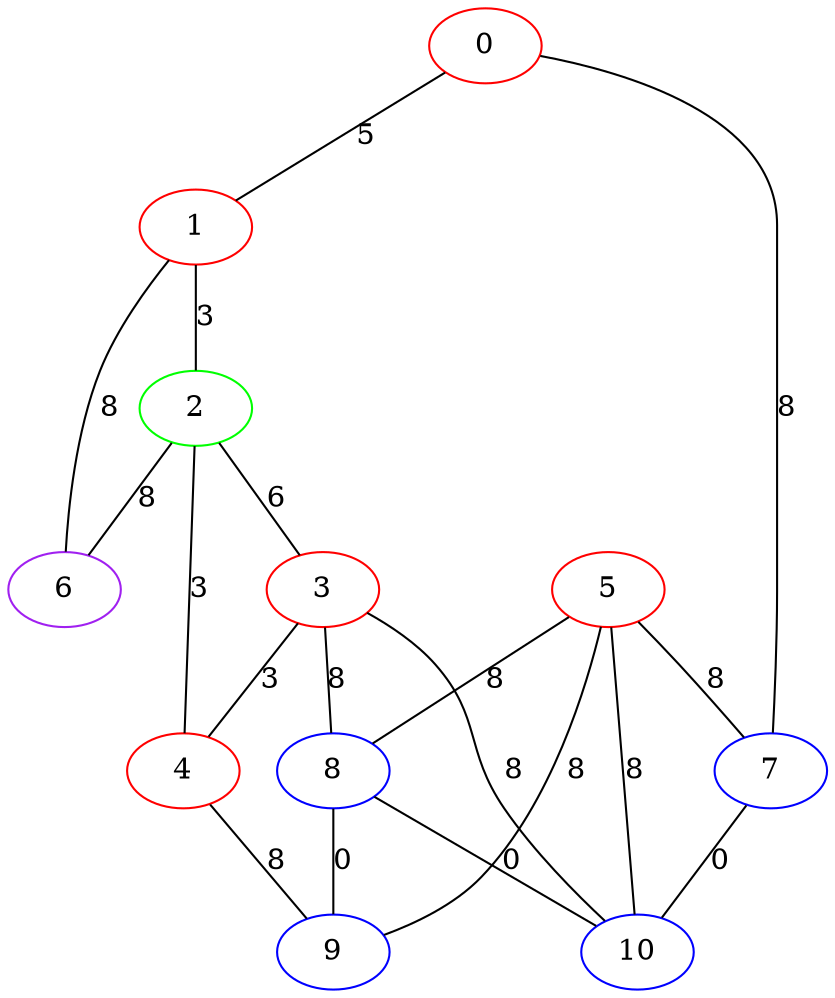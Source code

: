 graph "" {
0 [color=red, weight=1];
1 [color=red, weight=1];
2 [color=green, weight=2];
3 [color=red, weight=1];
4 [color=red, weight=1];
5 [color=red, weight=1];
6 [color=purple, weight=4];
7 [color=blue, weight=3];
8 [color=blue, weight=3];
9 [color=blue, weight=3];
10 [color=blue, weight=3];
0 -- 1  [key=0, label=5];
0 -- 7  [key=0, label=8];
1 -- 2  [key=0, label=3];
1 -- 6  [key=0, label=8];
2 -- 3  [key=0, label=6];
2 -- 4  [key=0, label=3];
2 -- 6  [key=0, label=8];
3 -- 8  [key=0, label=8];
3 -- 4  [key=0, label=3];
3 -- 10  [key=0, label=8];
4 -- 9  [key=0, label=8];
5 -- 8  [key=0, label=8];
5 -- 9  [key=0, label=8];
5 -- 10  [key=0, label=8];
5 -- 7  [key=0, label=8];
7 -- 10  [key=0, label=0];
8 -- 9  [key=0, label=0];
8 -- 10  [key=0, label=0];
}
